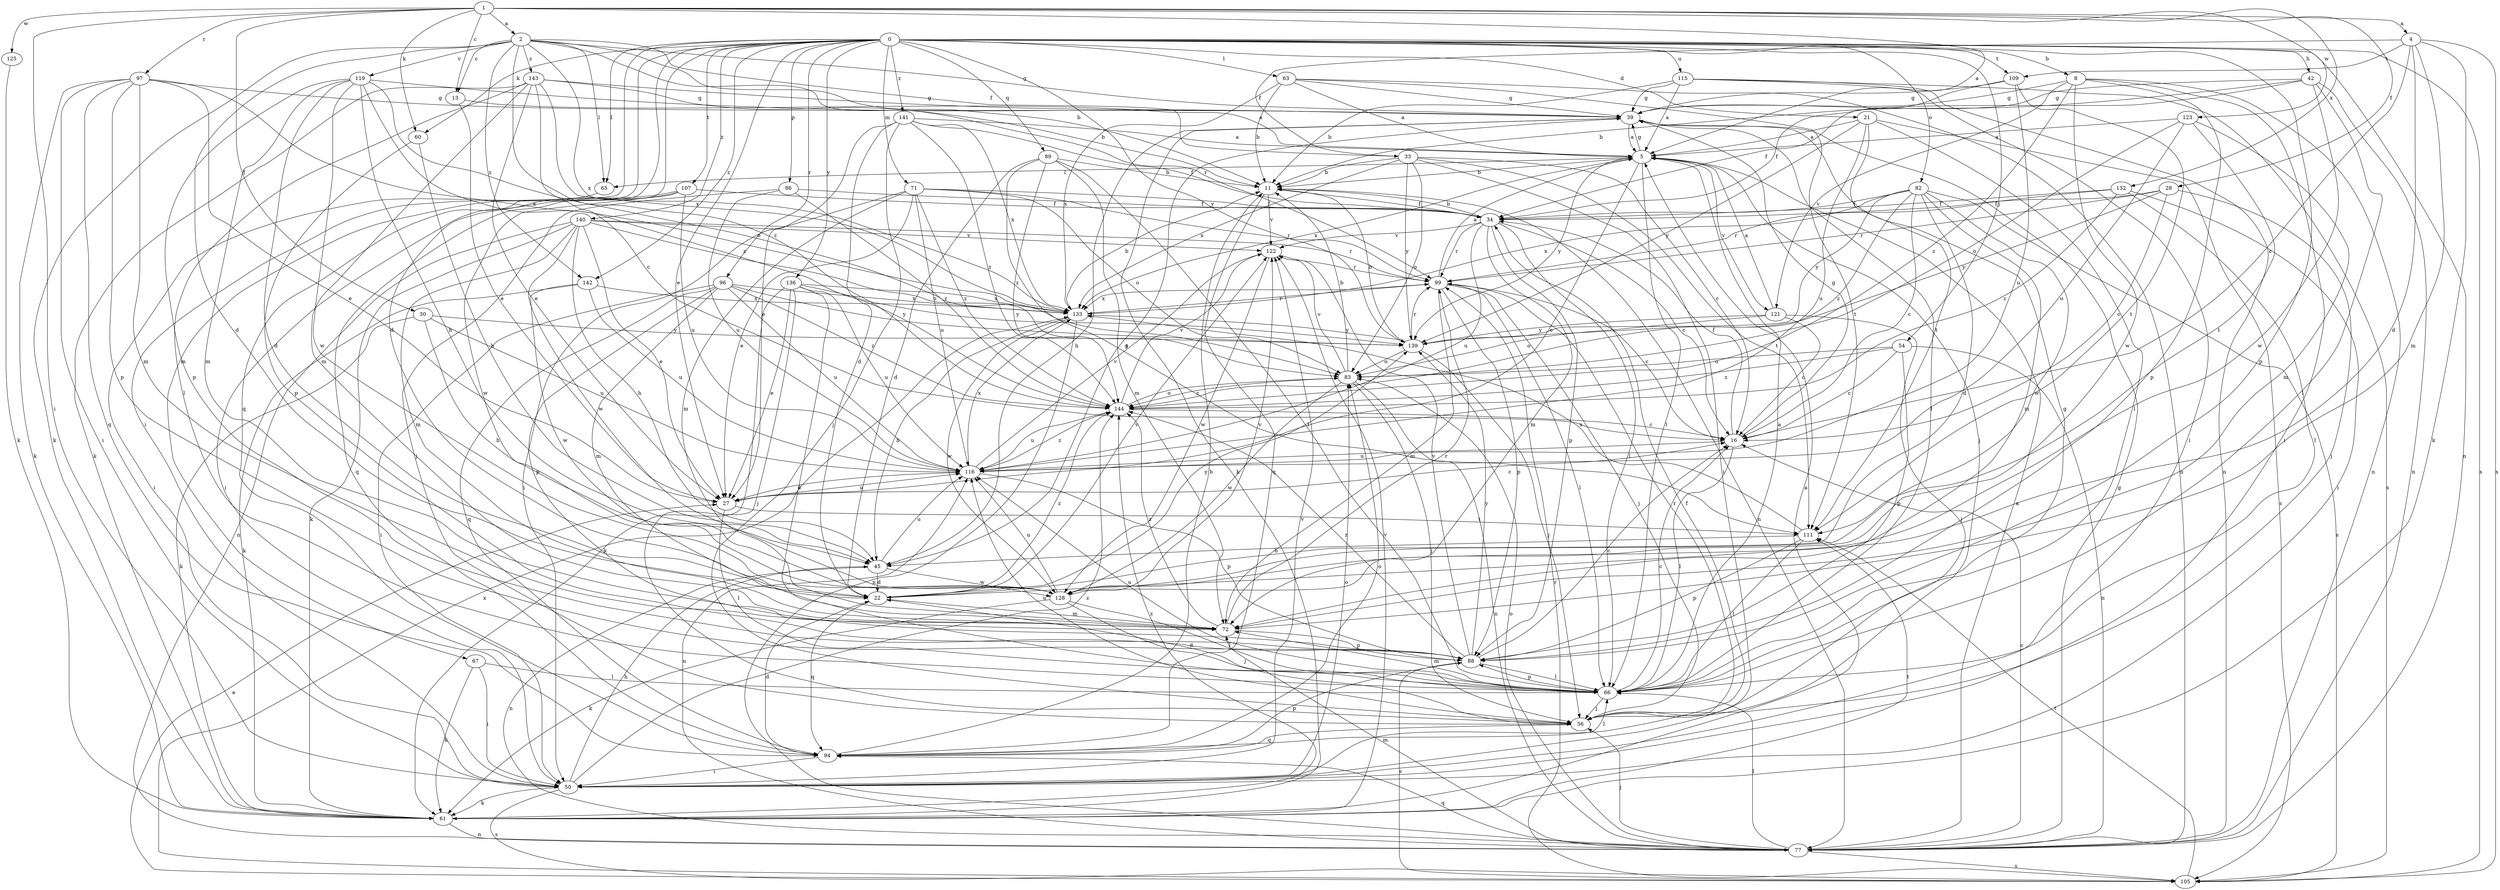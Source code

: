 strict digraph  {
0;
1;
2;
4;
5;
8;
11;
13;
16;
21;
22;
27;
28;
30;
33;
34;
39;
42;
45;
50;
54;
56;
60;
61;
63;
65;
66;
67;
71;
72;
77;
82;
83;
86;
88;
89;
94;
96;
97;
99;
105;
107;
109;
111;
115;
116;
119;
121;
122;
123;
125;
128;
132;
133;
136;
139;
140;
141;
142;
143;
144;
0 -> 8  [label=b];
0 -> 21  [label=d];
0 -> 22  [label=d];
0 -> 27  [label=e];
0 -> 42  [label=h];
0 -> 50  [label=i];
0 -> 54  [label=j];
0 -> 60  [label=k];
0 -> 63  [label=l];
0 -> 65  [label=l];
0 -> 67  [label=m];
0 -> 71  [label=m];
0 -> 77  [label=n];
0 -> 82  [label=o];
0 -> 86  [label=p];
0 -> 88  [label=p];
0 -> 89  [label=q];
0 -> 94  [label=q];
0 -> 96  [label=r];
0 -> 105  [label=s];
0 -> 107  [label=t];
0 -> 109  [label=t];
0 -> 115  [label=u];
0 -> 136  [label=y];
0 -> 139  [label=y];
0 -> 140  [label=z];
0 -> 141  [label=z];
0 -> 142  [label=z];
1 -> 2  [label=a];
1 -> 4  [label=a];
1 -> 5  [label=a];
1 -> 13  [label=c];
1 -> 28  [label=f];
1 -> 30  [label=f];
1 -> 50  [label=i];
1 -> 60  [label=k];
1 -> 97  [label=r];
1 -> 123  [label=w];
1 -> 125  [label=w];
1 -> 132  [label=x];
2 -> 11  [label=b];
2 -> 13  [label=c];
2 -> 22  [label=d];
2 -> 33  [label=f];
2 -> 39  [label=g];
2 -> 61  [label=k];
2 -> 65  [label=l];
2 -> 99  [label=r];
2 -> 119  [label=v];
2 -> 133  [label=x];
2 -> 142  [label=z];
2 -> 143  [label=z];
2 -> 144  [label=z];
4 -> 16  [label=c];
4 -> 22  [label=d];
4 -> 33  [label=f];
4 -> 61  [label=k];
4 -> 72  [label=m];
4 -> 105  [label=s];
4 -> 109  [label=t];
5 -> 11  [label=b];
5 -> 27  [label=e];
5 -> 39  [label=g];
5 -> 56  [label=j];
5 -> 65  [label=l];
5 -> 66  [label=l];
5 -> 121  [label=v];
5 -> 133  [label=x];
5 -> 139  [label=y];
8 -> 39  [label=g];
8 -> 50  [label=i];
8 -> 77  [label=n];
8 -> 88  [label=p];
8 -> 121  [label=v];
8 -> 128  [label=w];
8 -> 144  [label=z];
11 -> 34  [label=f];
11 -> 77  [label=n];
11 -> 94  [label=q];
11 -> 122  [label=v];
13 -> 5  [label=a];
13 -> 27  [label=e];
16 -> 34  [label=f];
16 -> 39  [label=g];
16 -> 66  [label=l];
16 -> 116  [label=u];
21 -> 5  [label=a];
21 -> 66  [label=l];
21 -> 105  [label=s];
21 -> 111  [label=t];
21 -> 116  [label=u];
21 -> 139  [label=y];
22 -> 72  [label=m];
22 -> 94  [label=q];
22 -> 122  [label=v];
22 -> 139  [label=y];
22 -> 144  [label=z];
27 -> 16  [label=c];
27 -> 66  [label=l];
27 -> 111  [label=t];
27 -> 116  [label=u];
28 -> 16  [label=c];
28 -> 34  [label=f];
28 -> 56  [label=j];
28 -> 99  [label=r];
28 -> 139  [label=y];
30 -> 45  [label=h];
30 -> 61  [label=k];
30 -> 116  [label=u];
30 -> 139  [label=y];
33 -> 11  [label=b];
33 -> 16  [label=c];
33 -> 50  [label=i];
33 -> 83  [label=o];
33 -> 111  [label=t];
33 -> 133  [label=x];
33 -> 139  [label=y];
34 -> 11  [label=b];
34 -> 16  [label=c];
34 -> 66  [label=l];
34 -> 72  [label=m];
34 -> 88  [label=p];
34 -> 99  [label=r];
34 -> 116  [label=u];
34 -> 122  [label=v];
39 -> 5  [label=a];
39 -> 45  [label=h];
39 -> 61  [label=k];
39 -> 66  [label=l];
42 -> 11  [label=b];
42 -> 34  [label=f];
42 -> 39  [label=g];
42 -> 66  [label=l];
42 -> 77  [label=n];
42 -> 128  [label=w];
45 -> 22  [label=d];
45 -> 39  [label=g];
45 -> 77  [label=n];
45 -> 116  [label=u];
45 -> 128  [label=w];
50 -> 34  [label=f];
50 -> 45  [label=h];
50 -> 61  [label=k];
50 -> 83  [label=o];
50 -> 105  [label=s];
50 -> 122  [label=v];
50 -> 144  [label=z];
54 -> 16  [label=c];
54 -> 77  [label=n];
54 -> 83  [label=o];
54 -> 88  [label=p];
54 -> 144  [label=z];
56 -> 94  [label=q];
56 -> 99  [label=r];
56 -> 116  [label=u];
60 -> 45  [label=h];
60 -> 88  [label=p];
61 -> 5  [label=a];
61 -> 77  [label=n];
61 -> 111  [label=t];
61 -> 122  [label=v];
61 -> 144  [label=z];
63 -> 5  [label=a];
63 -> 11  [label=b];
63 -> 39  [label=g];
63 -> 77  [label=n];
63 -> 111  [label=t];
63 -> 133  [label=x];
65 -> 50  [label=i];
66 -> 5  [label=a];
66 -> 16  [label=c];
66 -> 22  [label=d];
66 -> 39  [label=g];
66 -> 56  [label=j];
66 -> 72  [label=m];
66 -> 88  [label=p];
66 -> 116  [label=u];
67 -> 50  [label=i];
67 -> 61  [label=k];
67 -> 66  [label=l];
71 -> 27  [label=e];
71 -> 34  [label=f];
71 -> 50  [label=i];
71 -> 72  [label=m];
71 -> 83  [label=o];
71 -> 99  [label=r];
71 -> 116  [label=u];
71 -> 144  [label=z];
72 -> 88  [label=p];
72 -> 99  [label=r];
72 -> 144  [label=z];
77 -> 5  [label=a];
77 -> 16  [label=c];
77 -> 39  [label=g];
77 -> 56  [label=j];
77 -> 66  [label=l];
77 -> 72  [label=m];
77 -> 83  [label=o];
77 -> 94  [label=q];
77 -> 105  [label=s];
77 -> 116  [label=u];
82 -> 16  [label=c];
82 -> 22  [label=d];
82 -> 34  [label=f];
82 -> 72  [label=m];
82 -> 105  [label=s];
82 -> 128  [label=w];
82 -> 133  [label=x];
82 -> 139  [label=y];
82 -> 144  [label=z];
83 -> 11  [label=b];
83 -> 56  [label=j];
83 -> 77  [label=n];
83 -> 122  [label=v];
83 -> 128  [label=w];
83 -> 144  [label=z];
86 -> 34  [label=f];
86 -> 56  [label=j];
86 -> 116  [label=u];
86 -> 144  [label=z];
88 -> 16  [label=c];
88 -> 66  [label=l];
88 -> 105  [label=s];
88 -> 122  [label=v];
88 -> 139  [label=y];
88 -> 144  [label=z];
89 -> 11  [label=b];
89 -> 22  [label=d];
89 -> 66  [label=l];
89 -> 72  [label=m];
89 -> 111  [label=t];
89 -> 144  [label=z];
94 -> 11  [label=b];
94 -> 22  [label=d];
94 -> 50  [label=i];
94 -> 66  [label=l];
94 -> 83  [label=o];
94 -> 88  [label=p];
96 -> 50  [label=i];
96 -> 72  [label=m];
96 -> 88  [label=p];
96 -> 94  [label=q];
96 -> 116  [label=u];
96 -> 133  [label=x];
96 -> 139  [label=y];
96 -> 144  [label=z];
97 -> 27  [label=e];
97 -> 39  [label=g];
97 -> 50  [label=i];
97 -> 61  [label=k];
97 -> 72  [label=m];
97 -> 88  [label=p];
97 -> 94  [label=q];
97 -> 133  [label=x];
99 -> 5  [label=a];
99 -> 16  [label=c];
99 -> 56  [label=j];
99 -> 66  [label=l];
99 -> 72  [label=m];
99 -> 88  [label=p];
99 -> 133  [label=x];
105 -> 27  [label=e];
105 -> 99  [label=r];
105 -> 111  [label=t];
105 -> 133  [label=x];
107 -> 34  [label=f];
107 -> 50  [label=i];
107 -> 94  [label=q];
107 -> 116  [label=u];
107 -> 128  [label=w];
109 -> 34  [label=f];
109 -> 39  [label=g];
109 -> 111  [label=t];
109 -> 116  [label=u];
111 -> 45  [label=h];
111 -> 66  [label=l];
111 -> 88  [label=p];
111 -> 133  [label=x];
115 -> 5  [label=a];
115 -> 11  [label=b];
115 -> 39  [label=g];
115 -> 50  [label=i];
115 -> 77  [label=n];
115 -> 105  [label=s];
116 -> 27  [label=e];
116 -> 88  [label=p];
116 -> 122  [label=v];
116 -> 133  [label=x];
116 -> 144  [label=z];
119 -> 22  [label=d];
119 -> 39  [label=g];
119 -> 45  [label=h];
119 -> 72  [label=m];
119 -> 83  [label=o];
119 -> 88  [label=p];
119 -> 128  [label=w];
119 -> 144  [label=z];
121 -> 5  [label=a];
121 -> 16  [label=c];
121 -> 56  [label=j];
121 -> 83  [label=o];
121 -> 139  [label=y];
122 -> 99  [label=r];
122 -> 128  [label=w];
123 -> 5  [label=a];
123 -> 72  [label=m];
123 -> 83  [label=o];
123 -> 111  [label=t];
123 -> 116  [label=u];
125 -> 61  [label=k];
128 -> 56  [label=j];
128 -> 61  [label=k];
128 -> 66  [label=l];
128 -> 116  [label=u];
128 -> 122  [label=v];
132 -> 34  [label=f];
132 -> 50  [label=i];
132 -> 66  [label=l];
132 -> 99  [label=r];
132 -> 144  [label=z];
133 -> 11  [label=b];
133 -> 45  [label=h];
133 -> 77  [label=n];
133 -> 99  [label=r];
133 -> 128  [label=w];
133 -> 139  [label=y];
136 -> 27  [label=e];
136 -> 56  [label=j];
136 -> 61  [label=k];
136 -> 66  [label=l];
136 -> 116  [label=u];
136 -> 133  [label=x];
136 -> 139  [label=y];
139 -> 11  [label=b];
139 -> 56  [label=j];
139 -> 83  [label=o];
139 -> 99  [label=r];
140 -> 27  [label=e];
140 -> 45  [label=h];
140 -> 61  [label=k];
140 -> 72  [label=m];
140 -> 77  [label=n];
140 -> 83  [label=o];
140 -> 99  [label=r];
140 -> 122  [label=v];
140 -> 128  [label=w];
141 -> 5  [label=a];
141 -> 22  [label=d];
141 -> 27  [label=e];
141 -> 34  [label=f];
141 -> 56  [label=j];
141 -> 133  [label=x];
141 -> 144  [label=z];
142 -> 61  [label=k];
142 -> 116  [label=u];
142 -> 128  [label=w];
142 -> 133  [label=x];
143 -> 11  [label=b];
143 -> 16  [label=c];
143 -> 27  [label=e];
143 -> 39  [label=g];
143 -> 61  [label=k];
143 -> 66  [label=l];
143 -> 72  [label=m];
143 -> 133  [label=x];
144 -> 16  [label=c];
144 -> 83  [label=o];
144 -> 116  [label=u];
144 -> 122  [label=v];
}
